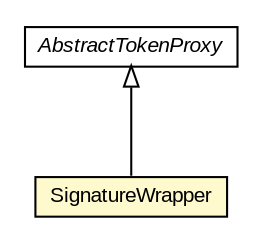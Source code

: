 #!/usr/local/bin/dot
#
# Class diagram 
# Generated by UMLGraph version R5_6-24-gf6e263 (http://www.umlgraph.org/)
#

digraph G {
	edge [fontname="arial",fontsize=10,labelfontname="arial",labelfontsize=10];
	node [fontname="arial",fontsize=10,shape=plaintext];
	nodesep=0.25;
	ranksep=0.5;
	// eu.europa.esig.dss.validation.reports.wrapper.SignatureWrapper
	c655907 [label=<<table title="eu.europa.esig.dss.validation.reports.wrapper.SignatureWrapper" border="0" cellborder="1" cellspacing="0" cellpadding="2" port="p" bgcolor="lemonChiffon" href="./SignatureWrapper.html">
		<tr><td><table border="0" cellspacing="0" cellpadding="1">
<tr><td align="center" balign="center"> SignatureWrapper </td></tr>
		</table></td></tr>
		</table>>, URL="./SignatureWrapper.html", fontname="arial", fontcolor="black", fontsize=10.0];
	// eu.europa.esig.dss.validation.reports.wrapper.AbstractTokenProxy
	c655911 [label=<<table title="eu.europa.esig.dss.validation.reports.wrapper.AbstractTokenProxy" border="0" cellborder="1" cellspacing="0" cellpadding="2" port="p" href="./AbstractTokenProxy.html">
		<tr><td><table border="0" cellspacing="0" cellpadding="1">
<tr><td align="center" balign="center"><font face="arial italic"> AbstractTokenProxy </font></td></tr>
		</table></td></tr>
		</table>>, URL="./AbstractTokenProxy.html", fontname="arial", fontcolor="black", fontsize=10.0];
	//eu.europa.esig.dss.validation.reports.wrapper.SignatureWrapper extends eu.europa.esig.dss.validation.reports.wrapper.AbstractTokenProxy
	c655911:p -> c655907:p [dir=back,arrowtail=empty];
}

